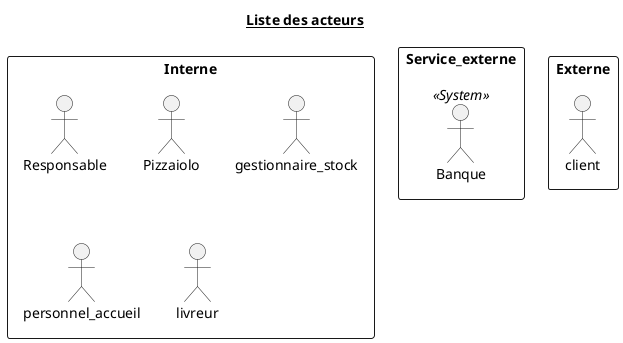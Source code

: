 @startuml 0_ListActors
title <u>Liste des acteurs</u>

rectangle Interne {
    actor Responsable as RESP
    actor Pizzaiolo as PIZLO
    actor gestionnaire_stock as GEST
    actor personnel_accueil as ACCUEIL
    actor livreur as DELIVER
}

rectangle Service_externe {
    actor Banque <<System>> as BANK
}

rectangle Externe {
    actor client as CUSTOMER
}

@enduml